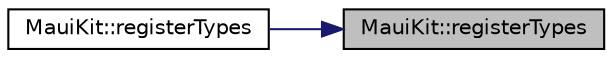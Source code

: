 digraph "MauiKit::registerTypes"
{
 // INTERACTIVE_SVG=YES
 // LATEX_PDF_SIZE
  edge [fontname="Helvetica",fontsize="10",labelfontname="Helvetica",labelfontsize="10"];
  node [fontname="Helvetica",fontsize="10",shape=record];
  rankdir="RL";
  Node10 [label="MauiKit::registerTypes",height=0.2,width=0.4,color="black", fillcolor="grey75", style="filled", fontcolor="black",tooltip=" "];
  Node10 -> Node11 [dir="back",color="midnightblue",fontsize="10",style="solid",fontname="Helvetica"];
  Node11 [label="MauiKit::registerTypes",height=0.2,width=0.4,color="black", fillcolor="white", style="filled",URL="$class_maui_kit.html#aae7969b235da386d770c79402c31ceed",tooltip=" "];
}

